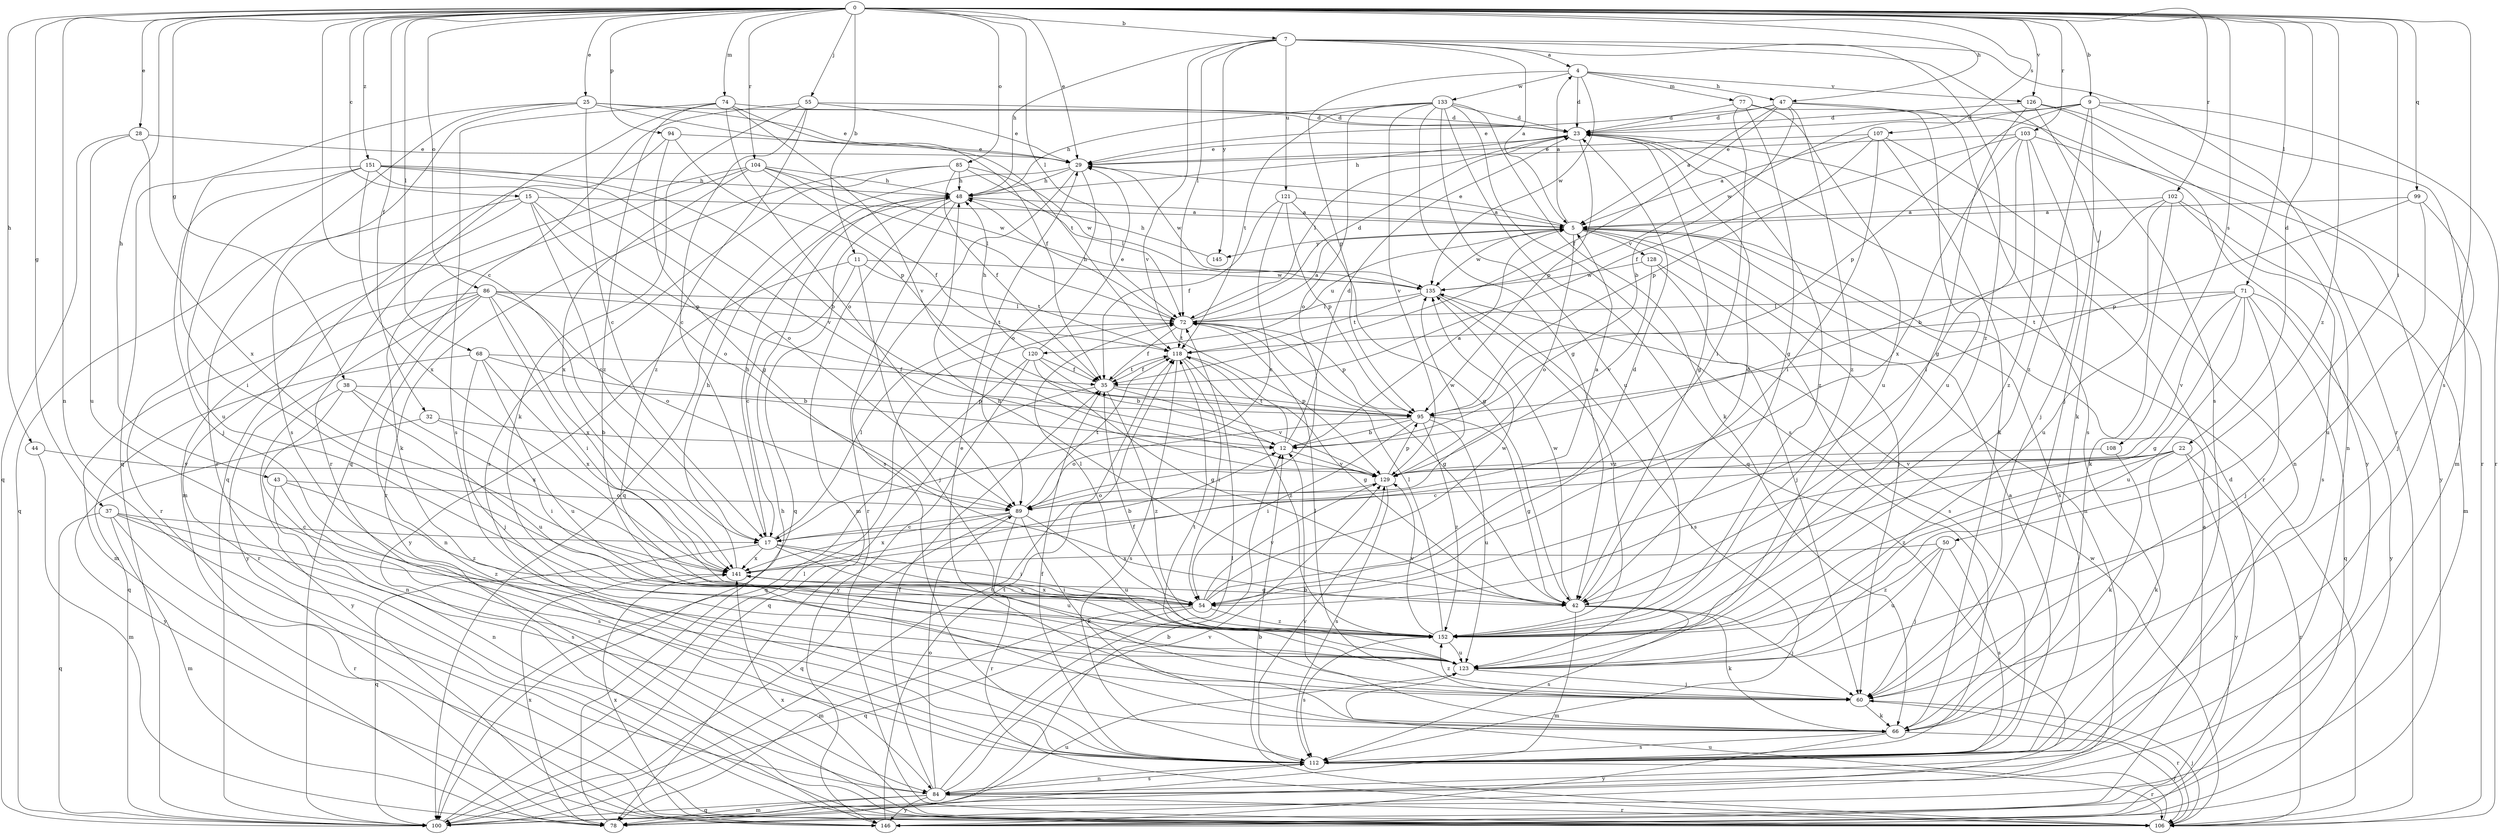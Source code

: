strict digraph  {
0;
4;
5;
7;
9;
11;
12;
15;
17;
22;
23;
25;
28;
29;
32;
35;
37;
38;
42;
43;
44;
47;
48;
50;
54;
55;
60;
66;
68;
71;
72;
74;
77;
78;
84;
85;
86;
89;
94;
95;
99;
100;
102;
103;
104;
106;
107;
108;
112;
118;
120;
121;
123;
126;
128;
129;
133;
135;
141;
145;
146;
151;
152;
0 -> 7  [label=b];
0 -> 9  [label=b];
0 -> 11  [label=b];
0 -> 15  [label=c];
0 -> 17  [label=c];
0 -> 22  [label=d];
0 -> 25  [label=e];
0 -> 28  [label=e];
0 -> 29  [label=e];
0 -> 32  [label=f];
0 -> 37  [label=g];
0 -> 38  [label=g];
0 -> 43  [label=h];
0 -> 44  [label=h];
0 -> 47  [label=h];
0 -> 50  [label=i];
0 -> 55  [label=j];
0 -> 68  [label=l];
0 -> 71  [label=l];
0 -> 72  [label=l];
0 -> 74  [label=m];
0 -> 84  [label=n];
0 -> 85  [label=o];
0 -> 86  [label=o];
0 -> 94  [label=p];
0 -> 99  [label=q];
0 -> 102  [label=r];
0 -> 103  [label=r];
0 -> 104  [label=r];
0 -> 107  [label=s];
0 -> 108  [label=s];
0 -> 112  [label=s];
0 -> 126  [label=v];
0 -> 151  [label=z];
0 -> 152  [label=z];
4 -> 23  [label=d];
4 -> 47  [label=h];
4 -> 77  [label=m];
4 -> 95  [label=p];
4 -> 126  [label=v];
4 -> 133  [label=w];
4 -> 135  [label=w];
5 -> 4  [label=a];
5 -> 29  [label=e];
5 -> 60  [label=j];
5 -> 84  [label=n];
5 -> 89  [label=o];
5 -> 112  [label=s];
5 -> 120  [label=u];
5 -> 128  [label=v];
5 -> 135  [label=w];
5 -> 145  [label=y];
7 -> 4  [label=a];
7 -> 5  [label=a];
7 -> 48  [label=h];
7 -> 72  [label=l];
7 -> 106  [label=r];
7 -> 112  [label=s];
7 -> 121  [label=u];
7 -> 129  [label=v];
7 -> 145  [label=y];
7 -> 152  [label=z];
9 -> 23  [label=d];
9 -> 60  [label=j];
9 -> 78  [label=m];
9 -> 95  [label=p];
9 -> 106  [label=r];
9 -> 135  [label=w];
9 -> 152  [label=z];
11 -> 17  [label=c];
11 -> 60  [label=j];
11 -> 118  [label=t];
11 -> 135  [label=w];
11 -> 146  [label=y];
12 -> 5  [label=a];
12 -> 23  [label=d];
12 -> 118  [label=t];
12 -> 129  [label=v];
15 -> 5  [label=a];
15 -> 17  [label=c];
15 -> 89  [label=o];
15 -> 95  [label=p];
15 -> 100  [label=q];
15 -> 106  [label=r];
17 -> 48  [label=h];
17 -> 54  [label=i];
17 -> 72  [label=l];
17 -> 100  [label=q];
17 -> 123  [label=u];
17 -> 141  [label=x];
17 -> 152  [label=z];
22 -> 17  [label=c];
22 -> 54  [label=i];
22 -> 66  [label=k];
22 -> 106  [label=r];
22 -> 129  [label=v];
22 -> 146  [label=y];
22 -> 152  [label=z];
23 -> 29  [label=e];
23 -> 42  [label=g];
23 -> 48  [label=h];
23 -> 72  [label=l];
23 -> 95  [label=p];
23 -> 106  [label=r];
23 -> 152  [label=z];
25 -> 17  [label=c];
25 -> 23  [label=d];
25 -> 29  [label=e];
25 -> 100  [label=q];
25 -> 106  [label=r];
25 -> 112  [label=s];
25 -> 118  [label=t];
28 -> 29  [label=e];
28 -> 100  [label=q];
28 -> 123  [label=u];
28 -> 141  [label=x];
29 -> 48  [label=h];
29 -> 89  [label=o];
29 -> 100  [label=q];
29 -> 112  [label=s];
29 -> 135  [label=w];
32 -> 12  [label=b];
32 -> 54  [label=i];
32 -> 146  [label=y];
35 -> 95  [label=p];
35 -> 100  [label=q];
35 -> 118  [label=t];
35 -> 129  [label=v];
35 -> 152  [label=z];
37 -> 17  [label=c];
37 -> 78  [label=m];
37 -> 100  [label=q];
37 -> 106  [label=r];
37 -> 112  [label=s];
37 -> 152  [label=z];
38 -> 84  [label=n];
38 -> 95  [label=p];
38 -> 123  [label=u];
38 -> 141  [label=x];
38 -> 146  [label=y];
42 -> 23  [label=d];
42 -> 48  [label=h];
42 -> 60  [label=j];
42 -> 66  [label=k];
42 -> 78  [label=m];
42 -> 112  [label=s];
42 -> 135  [label=w];
43 -> 84  [label=n];
43 -> 89  [label=o];
43 -> 112  [label=s];
43 -> 152  [label=z];
44 -> 78  [label=m];
44 -> 129  [label=v];
47 -> 5  [label=a];
47 -> 12  [label=b];
47 -> 23  [label=d];
47 -> 29  [label=e];
47 -> 35  [label=f];
47 -> 123  [label=u];
47 -> 146  [label=y];
47 -> 152  [label=z];
48 -> 5  [label=a];
48 -> 78  [label=m];
48 -> 100  [label=q];
48 -> 106  [label=r];
50 -> 60  [label=j];
50 -> 112  [label=s];
50 -> 123  [label=u];
50 -> 141  [label=x];
50 -> 152  [label=z];
54 -> 23  [label=d];
54 -> 72  [label=l];
54 -> 78  [label=m];
54 -> 100  [label=q];
54 -> 129  [label=v];
54 -> 135  [label=w];
54 -> 141  [label=x];
54 -> 152  [label=z];
55 -> 17  [label=c];
55 -> 23  [label=d];
55 -> 29  [label=e];
55 -> 66  [label=k];
55 -> 100  [label=q];
55 -> 152  [label=z];
60 -> 66  [label=k];
60 -> 72  [label=l];
60 -> 106  [label=r];
60 -> 118  [label=t];
60 -> 152  [label=z];
66 -> 12  [label=b];
66 -> 29  [label=e];
66 -> 106  [label=r];
66 -> 112  [label=s];
66 -> 146  [label=y];
68 -> 12  [label=b];
68 -> 35  [label=f];
68 -> 60  [label=j];
68 -> 100  [label=q];
68 -> 123  [label=u];
68 -> 141  [label=x];
71 -> 42  [label=g];
71 -> 60  [label=j];
71 -> 72  [label=l];
71 -> 100  [label=q];
71 -> 118  [label=t];
71 -> 123  [label=u];
71 -> 129  [label=v];
71 -> 146  [label=y];
72 -> 5  [label=a];
72 -> 23  [label=d];
72 -> 35  [label=f];
72 -> 42  [label=g];
72 -> 48  [label=h];
72 -> 95  [label=p];
72 -> 118  [label=t];
74 -> 23  [label=d];
74 -> 35  [label=f];
74 -> 89  [label=o];
74 -> 106  [label=r];
74 -> 112  [label=s];
74 -> 129  [label=v];
74 -> 152  [label=z];
77 -> 23  [label=d];
77 -> 42  [label=g];
77 -> 54  [label=i];
77 -> 112  [label=s];
77 -> 123  [label=u];
78 -> 12  [label=b];
78 -> 48  [label=h];
78 -> 141  [label=x];
84 -> 35  [label=f];
84 -> 72  [label=l];
84 -> 78  [label=m];
84 -> 89  [label=o];
84 -> 100  [label=q];
84 -> 106  [label=r];
84 -> 112  [label=s];
84 -> 129  [label=v];
84 -> 146  [label=y];
85 -> 35  [label=f];
85 -> 48  [label=h];
85 -> 72  [label=l];
85 -> 106  [label=r];
85 -> 112  [label=s];
85 -> 135  [label=w];
86 -> 54  [label=i];
86 -> 72  [label=l];
86 -> 78  [label=m];
86 -> 84  [label=n];
86 -> 89  [label=o];
86 -> 106  [label=r];
86 -> 118  [label=t];
86 -> 141  [label=x];
86 -> 146  [label=y];
89 -> 5  [label=a];
89 -> 17  [label=c];
89 -> 66  [label=k];
89 -> 100  [label=q];
89 -> 106  [label=r];
89 -> 118  [label=t];
89 -> 123  [label=u];
89 -> 141  [label=x];
94 -> 29  [label=e];
94 -> 42  [label=g];
94 -> 95  [label=p];
94 -> 100  [label=q];
95 -> 12  [label=b];
95 -> 42  [label=g];
95 -> 54  [label=i];
95 -> 89  [label=o];
95 -> 123  [label=u];
95 -> 152  [label=z];
99 -> 5  [label=a];
99 -> 60  [label=j];
99 -> 95  [label=p];
99 -> 123  [label=u];
100 -> 72  [label=l];
100 -> 118  [label=t];
100 -> 123  [label=u];
102 -> 5  [label=a];
102 -> 12  [label=b];
102 -> 66  [label=k];
102 -> 78  [label=m];
102 -> 112  [label=s];
102 -> 123  [label=u];
103 -> 29  [label=e];
103 -> 35  [label=f];
103 -> 54  [label=i];
103 -> 60  [label=j];
103 -> 141  [label=x];
103 -> 146  [label=y];
103 -> 152  [label=z];
104 -> 35  [label=f];
104 -> 48  [label=h];
104 -> 66  [label=k];
104 -> 72  [label=l];
104 -> 78  [label=m];
104 -> 135  [label=w];
104 -> 141  [label=x];
106 -> 12  [label=b];
106 -> 60  [label=j];
106 -> 123  [label=u];
106 -> 135  [label=w];
106 -> 141  [label=x];
107 -> 5  [label=a];
107 -> 29  [label=e];
107 -> 54  [label=i];
107 -> 66  [label=k];
107 -> 84  [label=n];
107 -> 95  [label=p];
108 -> 66  [label=k];
108 -> 129  [label=v];
112 -> 5  [label=a];
112 -> 35  [label=f];
112 -> 84  [label=n];
112 -> 106  [label=r];
112 -> 129  [label=v];
118 -> 35  [label=f];
118 -> 42  [label=g];
118 -> 54  [label=i];
118 -> 112  [label=s];
118 -> 152  [label=z];
120 -> 12  [label=b];
120 -> 29  [label=e];
120 -> 35  [label=f];
120 -> 42  [label=g];
120 -> 48  [label=h];
120 -> 100  [label=q];
120 -> 146  [label=y];
121 -> 5  [label=a];
121 -> 17  [label=c];
121 -> 35  [label=f];
121 -> 42  [label=g];
121 -> 95  [label=p];
123 -> 35  [label=f];
123 -> 60  [label=j];
126 -> 23  [label=d];
126 -> 42  [label=g];
126 -> 66  [label=k];
126 -> 84  [label=n];
126 -> 106  [label=r];
128 -> 60  [label=j];
128 -> 112  [label=s];
128 -> 129  [label=v];
128 -> 135  [label=w];
129 -> 89  [label=o];
129 -> 95  [label=p];
129 -> 112  [label=s];
129 -> 135  [label=w];
133 -> 23  [label=d];
133 -> 42  [label=g];
133 -> 48  [label=h];
133 -> 66  [label=k];
133 -> 89  [label=o];
133 -> 100  [label=q];
133 -> 112  [label=s];
133 -> 118  [label=t];
133 -> 123  [label=u];
133 -> 129  [label=v];
135 -> 72  [label=l];
135 -> 112  [label=s];
135 -> 118  [label=t];
135 -> 152  [label=z];
141 -> 12  [label=b];
141 -> 42  [label=g];
141 -> 48  [label=h];
141 -> 54  [label=i];
145 -> 48  [label=h];
146 -> 5  [label=a];
146 -> 23  [label=d];
146 -> 118  [label=t];
146 -> 141  [label=x];
151 -> 12  [label=b];
151 -> 48  [label=h];
151 -> 54  [label=i];
151 -> 60  [label=j];
151 -> 89  [label=o];
151 -> 123  [label=u];
151 -> 129  [label=v];
151 -> 141  [label=x];
152 -> 72  [label=l];
152 -> 112  [label=s];
152 -> 123  [label=u];
152 -> 129  [label=v];
}
